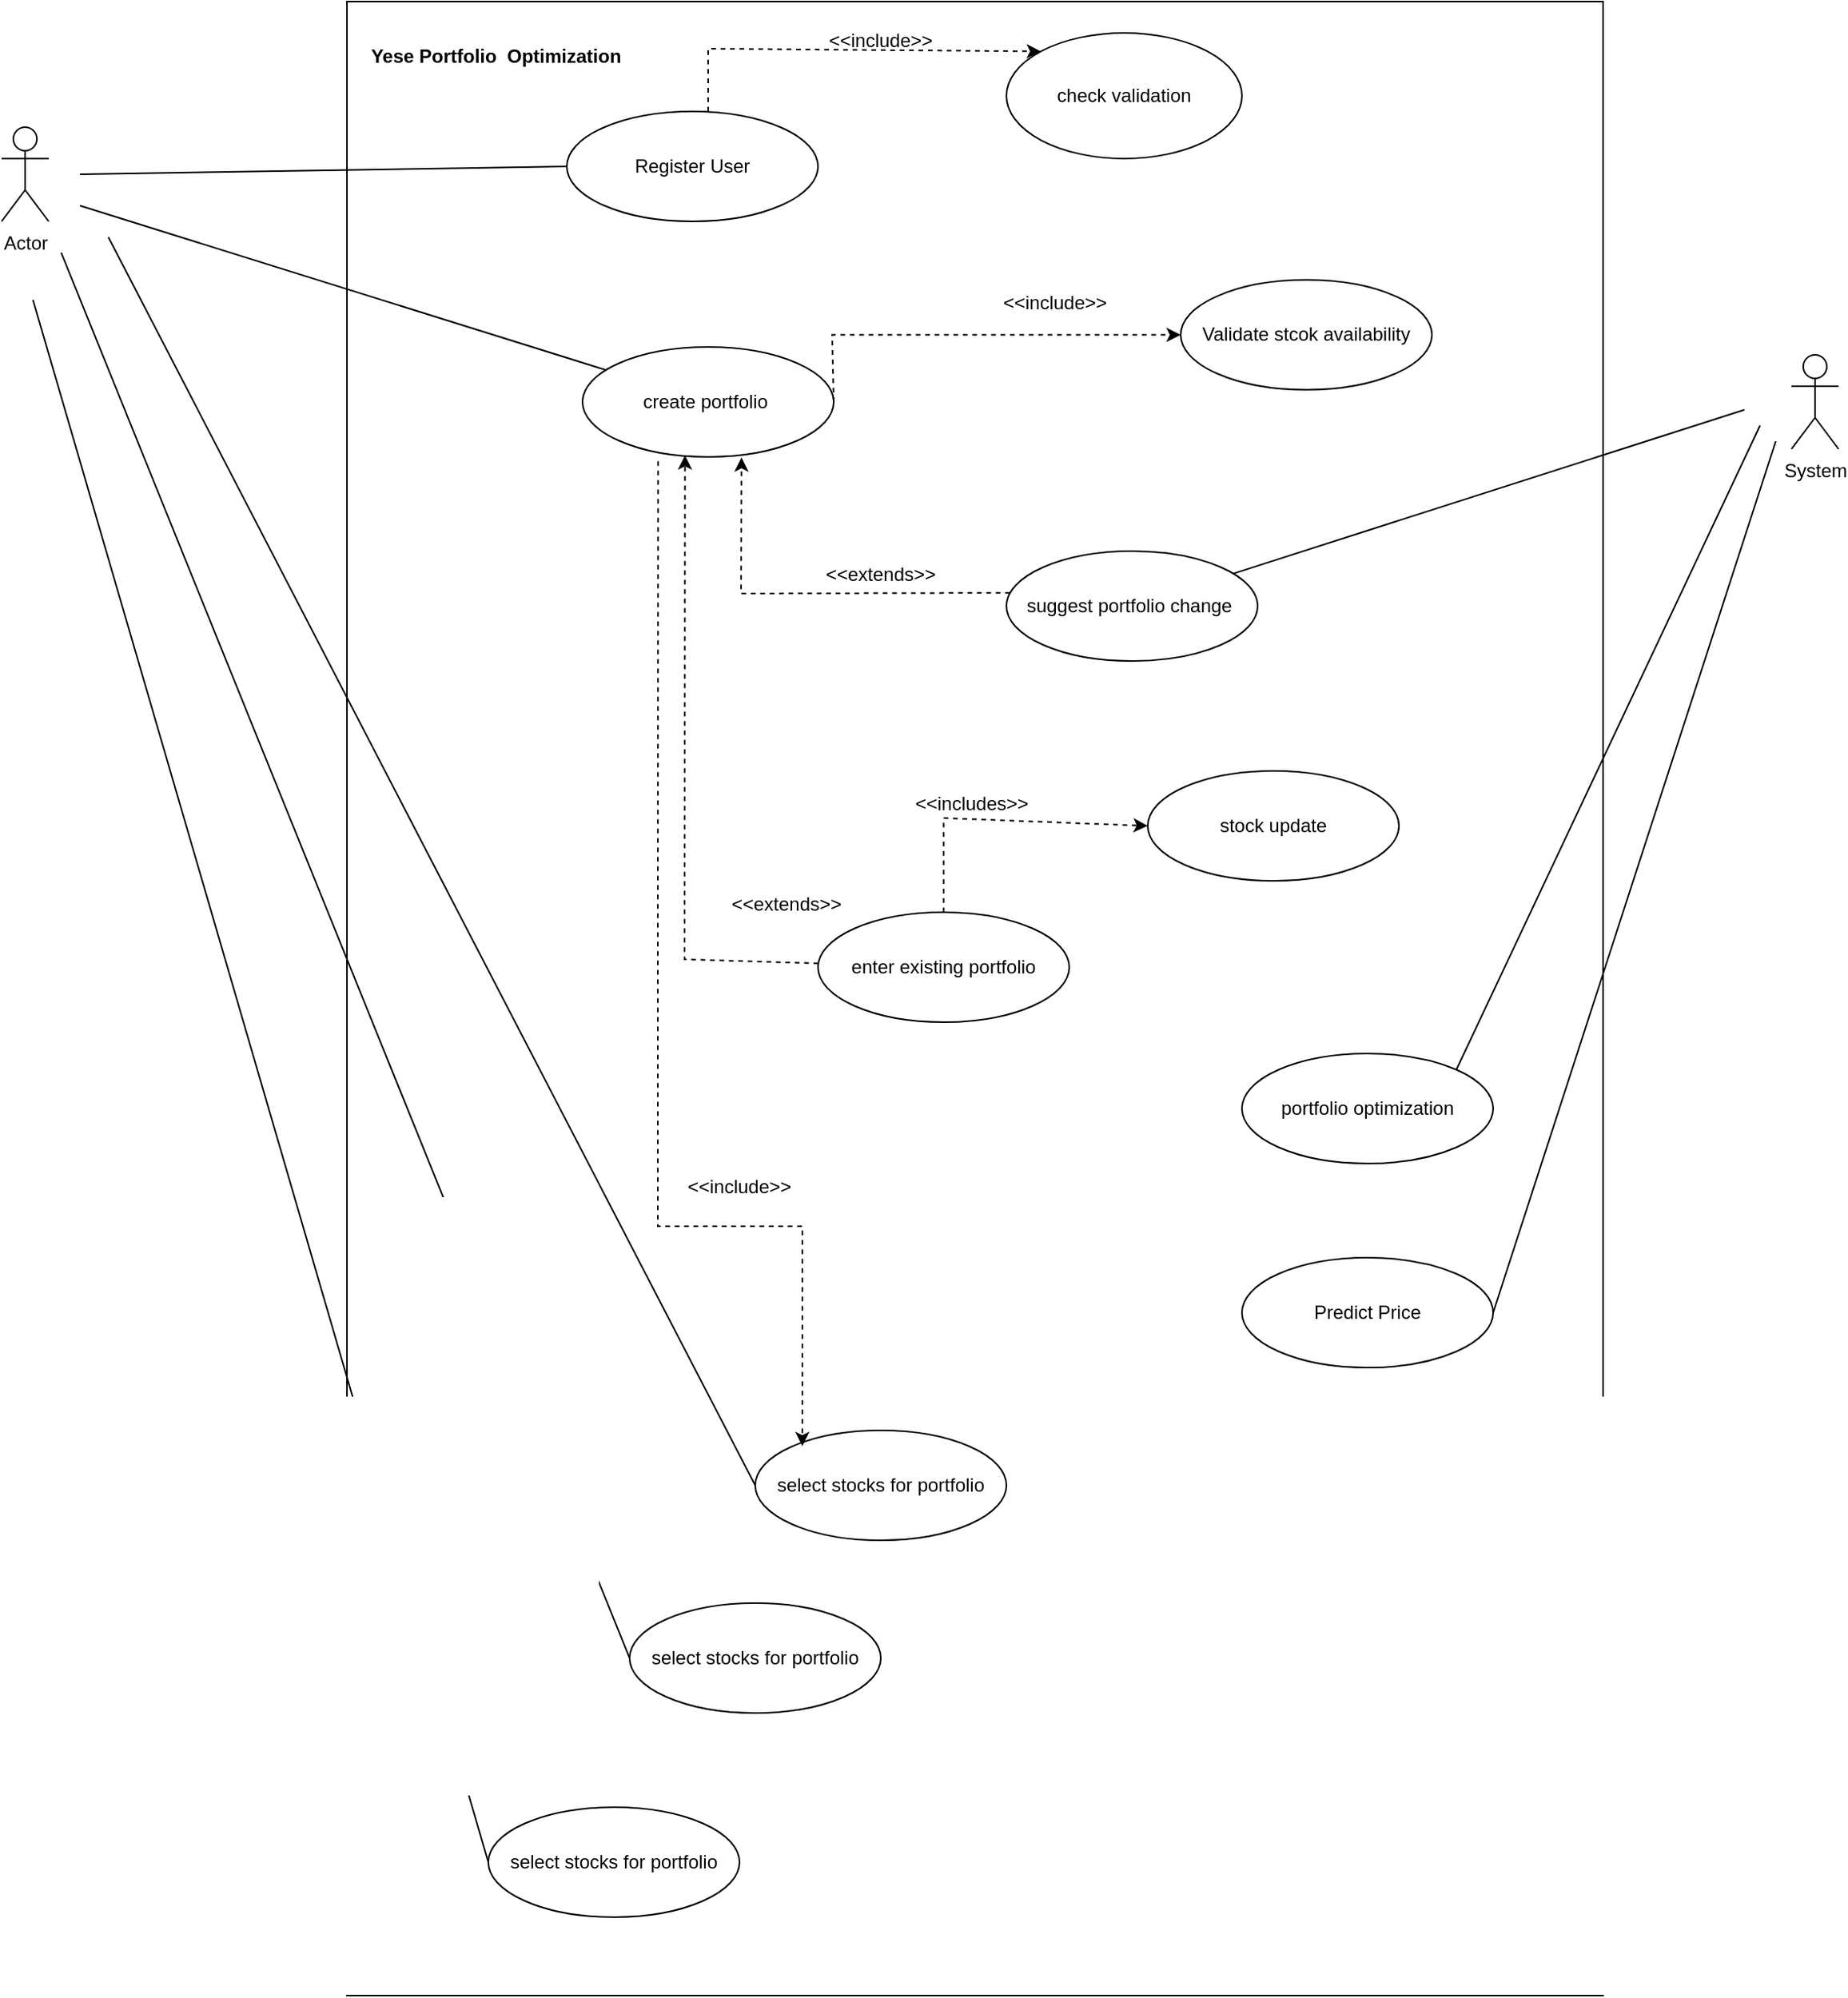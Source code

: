 <mxfile version="20.8.16" type="device" pages="2"><diagram name="use case proposal fyp" id="xMouy_pORwlsLdxLFGoD"><mxGraphModel dx="3744" dy="1242" grid="1" gridSize="10" guides="1" tooltips="1" connect="1" arrows="1" fold="1" page="1" pageScale="1" pageWidth="850" pageHeight="1100" math="0" shadow="0"><root><mxCell id="0"/><mxCell id="1" parent="0"/><mxCell id="m_iAeQ_ZHcUAoDyzhmrr-1" value="Actor" style="shape=umlActor;verticalLabelPosition=bottom;verticalAlign=top;html=1;outlineConnect=0;" vertex="1" parent="1"><mxGeometry x="-630" y="280" width="30" height="60" as="geometry"/></mxCell><mxCell id="m_iAeQ_ZHcUAoDyzhmrr-2" value="" style="rounded=0;whiteSpace=wrap;html=1;" vertex="1" parent="1"><mxGeometry x="-410" y="200" width="800" height="1270" as="geometry"/></mxCell><mxCell id="m_iAeQ_ZHcUAoDyzhmrr-3" value="Register User" style="ellipse;whiteSpace=wrap;html=1;" vertex="1" parent="1"><mxGeometry x="-270" y="270" width="160" height="70" as="geometry"/></mxCell><mxCell id="m_iAeQ_ZHcUAoDyzhmrr-4" value="&lt;b&gt;Yese Portfolio&amp;nbsp; Optimization&lt;/b&gt;" style="text;html=1;strokeColor=none;fillColor=none;align=center;verticalAlign=middle;whiteSpace=wrap;rounded=0;" vertex="1" parent="1"><mxGeometry x="-400" y="220" width="170" height="30" as="geometry"/></mxCell><mxCell id="m_iAeQ_ZHcUAoDyzhmrr-6" value="" style="endArrow=none;html=1;rounded=0;entryX=0;entryY=0.5;entryDx=0;entryDy=0;" edge="1" parent="1" target="m_iAeQ_ZHcUAoDyzhmrr-3"><mxGeometry width="50" height="50" relative="1" as="geometry"><mxPoint x="-580" y="310" as="sourcePoint"/><mxPoint x="-520" y="290" as="targetPoint"/></mxGeometry></mxCell><mxCell id="m_iAeQ_ZHcUAoDyzhmrr-7" value="" style="endArrow=classic;html=1;rounded=0;entryX=0;entryY=0;entryDx=0;entryDy=0;dashed=1;" edge="1" parent="1" target="m_iAeQ_ZHcUAoDyzhmrr-8"><mxGeometry width="50" height="50" relative="1" as="geometry"><mxPoint x="-180" y="270" as="sourcePoint"/><mxPoint x="-130" y="220" as="targetPoint"/><Array as="points"><mxPoint x="-180" y="230"/></Array></mxGeometry></mxCell><mxCell id="m_iAeQ_ZHcUAoDyzhmrr-8" value="check validation" style="ellipse;whiteSpace=wrap;html=1;" vertex="1" parent="1"><mxGeometry x="10" y="220" width="150" height="80" as="geometry"/></mxCell><mxCell id="m_iAeQ_ZHcUAoDyzhmrr-10" value="&amp;lt;&amp;lt;include&amp;gt;&amp;gt;" style="text;html=1;strokeColor=none;fillColor=none;align=center;verticalAlign=middle;whiteSpace=wrap;rounded=0;" vertex="1" parent="1"><mxGeometry x="-100" y="210" width="60" height="30" as="geometry"/></mxCell><mxCell id="m_iAeQ_ZHcUAoDyzhmrr-11" value="create portfolio&amp;nbsp;" style="ellipse;whiteSpace=wrap;html=1;" vertex="1" parent="1"><mxGeometry x="-260" y="420" width="160" height="70" as="geometry"/></mxCell><mxCell id="m_iAeQ_ZHcUAoDyzhmrr-12" value="suggest portfolio change&amp;nbsp;" style="ellipse;whiteSpace=wrap;html=1;" vertex="1" parent="1"><mxGeometry x="10" y="550" width="160" height="70" as="geometry"/></mxCell><mxCell id="m_iAeQ_ZHcUAoDyzhmrr-13" value="select stocks for portfolio" style="ellipse;whiteSpace=wrap;html=1;" vertex="1" parent="1"><mxGeometry x="-150" y="1110" width="160" height="70" as="geometry"/></mxCell><mxCell id="m_iAeQ_ZHcUAoDyzhmrr-14" value="" style="endArrow=none;html=1;rounded=0;" edge="1" parent="1" target="m_iAeQ_ZHcUAoDyzhmrr-11"><mxGeometry width="50" height="50" relative="1" as="geometry"><mxPoint x="-580" y="330" as="sourcePoint"/><mxPoint x="-260.0" y="315" as="targetPoint"/></mxGeometry></mxCell><mxCell id="m_iAeQ_ZHcUAoDyzhmrr-15" value="System" style="shape=umlActor;verticalLabelPosition=bottom;verticalAlign=top;html=1;outlineConnect=0;" vertex="1" parent="1"><mxGeometry x="510" y="425" width="30" height="60" as="geometry"/></mxCell><mxCell id="m_iAeQ_ZHcUAoDyzhmrr-16" value="" style="endArrow=none;html=1;rounded=0;" edge="1" parent="1" source="m_iAeQ_ZHcUAoDyzhmrr-12"><mxGeometry width="50" height="50" relative="1" as="geometry"><mxPoint x="-100" y="460" as="sourcePoint"/><mxPoint x="480" y="460" as="targetPoint"/></mxGeometry></mxCell><mxCell id="m_iAeQ_ZHcUAoDyzhmrr-19" value="" style="endArrow=classic;html=1;rounded=0;entryX=0.633;entryY=1.005;entryDx=0;entryDy=0;dashed=1;exitX=0.5;exitY=1;exitDx=0;exitDy=0;entryPerimeter=0;" edge="1" parent="1" target="m_iAeQ_ZHcUAoDyzhmrr-11"><mxGeometry width="50" height="50" relative="1" as="geometry"><mxPoint x="12.221" y="576.581" as="sourcePoint"/><mxPoint x="-200" y="615" as="targetPoint"/><Array as="points"><mxPoint x="-159" y="577"/></Array></mxGeometry></mxCell><mxCell id="m_iAeQ_ZHcUAoDyzhmrr-20" value="&amp;lt;&amp;lt;extends&amp;gt;&amp;gt;" style="text;html=1;strokeColor=none;fillColor=none;align=center;verticalAlign=middle;whiteSpace=wrap;rounded=0;" vertex="1" parent="1"><mxGeometry x="-100" y="550" width="60" height="30" as="geometry"/></mxCell><mxCell id="m_iAeQ_ZHcUAoDyzhmrr-24" value="" style="endArrow=classic;html=1;rounded=0;dashed=1;exitX=0.301;exitY=1.039;exitDx=0;exitDy=0;exitPerimeter=0;" edge="1" parent="1" source="m_iAeQ_ZHcUAoDyzhmrr-11"><mxGeometry width="50" height="50" relative="1" as="geometry"><mxPoint x="-260" y="570" as="sourcePoint"/><mxPoint x="-120" y="1120" as="targetPoint"/><Array as="points"><mxPoint x="-212" y="780"/><mxPoint x="-212" y="980"/><mxPoint x="-120" y="980"/></Array></mxGeometry></mxCell><mxCell id="m_iAeQ_ZHcUAoDyzhmrr-25" value="&amp;lt;&amp;lt;include&amp;gt;&amp;gt;" style="text;html=1;strokeColor=none;fillColor=none;align=center;verticalAlign=middle;whiteSpace=wrap;rounded=0;" vertex="1" parent="1"><mxGeometry x="-190" y="940" width="60" height="30" as="geometry"/></mxCell><mxCell id="m_iAeQ_ZHcUAoDyzhmrr-26" value="Validate stcok availability" style="ellipse;whiteSpace=wrap;html=1;" vertex="1" parent="1"><mxGeometry x="121" y="377.27" width="160" height="70" as="geometry"/></mxCell><mxCell id="m_iAeQ_ZHcUAoDyzhmrr-27" value="" style="endArrow=classic;html=1;rounded=0;entryX=0;entryY=0.5;entryDx=0;entryDy=0;dashed=1;exitX=1;exitY=0.5;exitDx=0;exitDy=0;" edge="1" parent="1" target="m_iAeQ_ZHcUAoDyzhmrr-26" source="m_iAeQ_ZHcUAoDyzhmrr-11"><mxGeometry width="50" height="50" relative="1" as="geometry"><mxPoint x="-100.84" y="210" as="sourcePoint"/><mxPoint x="43.221" y="373.851" as="targetPoint"/><Array as="points"><mxPoint x="-101" y="412.27"/></Array></mxGeometry></mxCell><mxCell id="m_iAeQ_ZHcUAoDyzhmrr-28" value="&amp;lt;&amp;lt;include&amp;gt;&amp;gt;" style="text;html=1;strokeColor=none;fillColor=none;align=center;verticalAlign=middle;whiteSpace=wrap;rounded=0;" vertex="1" parent="1"><mxGeometry x="11" y="377.27" width="60" height="30" as="geometry"/></mxCell><mxCell id="m_iAeQ_ZHcUAoDyzhmrr-29" value="portfolio optimization" style="ellipse;whiteSpace=wrap;html=1;" vertex="1" parent="1"><mxGeometry x="160" y="870" width="160" height="70" as="geometry"/></mxCell><mxCell id="m_iAeQ_ZHcUAoDyzhmrr-30" value="Predict Price" style="ellipse;whiteSpace=wrap;html=1;" vertex="1" parent="1"><mxGeometry x="160" y="1000" width="160" height="70" as="geometry"/></mxCell><mxCell id="m_iAeQ_ZHcUAoDyzhmrr-31" value="select stocks for portfolio" style="ellipse;whiteSpace=wrap;html=1;" vertex="1" parent="1"><mxGeometry x="-230" y="1220" width="160" height="70" as="geometry"/></mxCell><mxCell id="m_iAeQ_ZHcUAoDyzhmrr-32" value="select stocks for portfolio" style="ellipse;whiteSpace=wrap;html=1;" vertex="1" parent="1"><mxGeometry x="-320" y="1350" width="160" height="70" as="geometry"/></mxCell><mxCell id="m_iAeQ_ZHcUAoDyzhmrr-33" value="" style="endArrow=none;html=1;rounded=0;entryX=0;entryY=0.5;entryDx=0;entryDy=0;" edge="1" parent="1" target="m_iAeQ_ZHcUAoDyzhmrr-31"><mxGeometry width="50" height="50" relative="1" as="geometry"><mxPoint x="-592" y="359.9" as="sourcePoint"/><mxPoint x="-257.224" y="464.634" as="targetPoint"/></mxGeometry></mxCell><mxCell id="m_iAeQ_ZHcUAoDyzhmrr-34" value="" style="endArrow=none;html=1;rounded=0;entryX=0;entryY=0.5;entryDx=0;entryDy=0;" edge="1" parent="1" target="m_iAeQ_ZHcUAoDyzhmrr-32"><mxGeometry width="50" height="50" relative="1" as="geometry"><mxPoint x="-610" y="390" as="sourcePoint"/><mxPoint x="-168" y="1132.37" as="targetPoint"/></mxGeometry></mxCell><mxCell id="m_iAeQ_ZHcUAoDyzhmrr-35" value="" style="endArrow=none;html=1;rounded=0;entryX=0;entryY=0.5;entryDx=0;entryDy=0;" edge="1" parent="1" target="m_iAeQ_ZHcUAoDyzhmrr-13"><mxGeometry width="50" height="50" relative="1" as="geometry"><mxPoint x="-562" y="350.0" as="sourcePoint"/><mxPoint x="-120" y="1020" as="targetPoint"/></mxGeometry></mxCell><mxCell id="m_iAeQ_ZHcUAoDyzhmrr-36" value="" style="endArrow=none;html=1;rounded=0;exitX=1;exitY=0;exitDx=0;exitDy=0;" edge="1" parent="1" source="m_iAeQ_ZHcUAoDyzhmrr-29"><mxGeometry width="50" height="50" relative="1" as="geometry"><mxPoint x="164.535" y="574.316" as="sourcePoint"/><mxPoint x="490" y="470" as="targetPoint"/></mxGeometry></mxCell><mxCell id="m_iAeQ_ZHcUAoDyzhmrr-37" value="" style="endArrow=none;html=1;rounded=0;exitX=1;exitY=0.5;exitDx=0;exitDy=0;" edge="1" parent="1" source="m_iAeQ_ZHcUAoDyzhmrr-30"><mxGeometry width="50" height="50" relative="1" as="geometry"><mxPoint x="306.569" y="890.251" as="sourcePoint"/><mxPoint x="500" y="480" as="targetPoint"/></mxGeometry></mxCell><mxCell id="m_iAeQ_ZHcUAoDyzhmrr-38" value="enter existing portfolio" style="ellipse;whiteSpace=wrap;html=1;" vertex="1" parent="1"><mxGeometry x="-110" y="780" width="160" height="70" as="geometry"/></mxCell><mxCell id="m_iAeQ_ZHcUAoDyzhmrr-42" value="" style="endArrow=classic;html=1;rounded=0;entryX=0.408;entryY=0.986;entryDx=0;entryDy=0;dashed=1;entryPerimeter=0;" edge="1" parent="1" source="m_iAeQ_ZHcUAoDyzhmrr-38" target="m_iAeQ_ZHcUAoDyzhmrr-11"><mxGeometry width="50" height="50" relative="1" as="geometry"><mxPoint x="26.111" y="696.581" as="sourcePoint"/><mxPoint x="-166.11" y="610" as="targetPoint"/><Array as="points"><mxPoint x="-195" y="810"/></Array></mxGeometry></mxCell><mxCell id="m_iAeQ_ZHcUAoDyzhmrr-43" value="&amp;lt;&amp;lt;extends&amp;gt;&amp;gt;" style="text;html=1;strokeColor=none;fillColor=none;align=center;verticalAlign=middle;whiteSpace=wrap;rounded=0;" vertex="1" parent="1"><mxGeometry x="-160" y="760" width="60" height="30" as="geometry"/></mxCell><mxCell id="m_iAeQ_ZHcUAoDyzhmrr-44" value="stock update" style="ellipse;whiteSpace=wrap;html=1;" vertex="1" parent="1"><mxGeometry x="100" y="690" width="160" height="70" as="geometry"/></mxCell><mxCell id="m_iAeQ_ZHcUAoDyzhmrr-47" value="" style="endArrow=classic;html=1;rounded=0;entryX=0;entryY=0.5;entryDx=0;entryDy=0;dashed=1;exitX=0.5;exitY=0;exitDx=0;exitDy=0;" edge="1" parent="1" source="m_iAeQ_ZHcUAoDyzhmrr-38" target="m_iAeQ_ZHcUAoDyzhmrr-44"><mxGeometry width="50" height="50" relative="1" as="geometry"><mxPoint x="-172.32" y="490" as="sourcePoint"/><mxPoint x="-87.409" y="813.562" as="targetPoint"/><Array as="points"><mxPoint x="-30" y="720"/></Array></mxGeometry></mxCell><mxCell id="m_iAeQ_ZHcUAoDyzhmrr-48" value="&amp;lt;&amp;lt;includes&amp;gt;&amp;gt;" style="text;html=1;strokeColor=none;fillColor=none;align=center;verticalAlign=middle;whiteSpace=wrap;rounded=0;" vertex="1" parent="1"><mxGeometry x="-42.5" y="695.98" width="60" height="30" as="geometry"/></mxCell></root></mxGraphModel></diagram><diagram id="egqWT6CQ4dvhjkzluMQL" name="system flow"><mxGraphModel dx="1128" dy="995" grid="1" gridSize="10" guides="1" tooltips="1" connect="1" arrows="1" fold="1" page="1" pageScale="1" pageWidth="850" pageHeight="1100" math="0" shadow="0"><root><mxCell id="0"/><mxCell id="1" parent="0"/><mxCell id="Z_OkHo6EGUUVzBRIOE5e-3" style="edgeStyle=orthogonalEdgeStyle;rounded=0;orthogonalLoop=1;jettySize=auto;html=1;entryX=0.5;entryY=0;entryDx=0;entryDy=0;" edge="1" parent="1" source="Z_OkHo6EGUUVzBRIOE5e-1" target="Z_OkHo6EGUUVzBRIOE5e-2"><mxGeometry relative="1" as="geometry"/></mxCell><mxCell id="Z_OkHo6EGUUVzBRIOE5e-1" value="Historical stock data(CSV)" style="rounded=1;whiteSpace=wrap;html=1;" vertex="1" parent="1"><mxGeometry x="190" y="160" width="190" height="60" as="geometry"/></mxCell><mxCell id="Z_OkHo6EGUUVzBRIOE5e-2" value="Preprocessing Data" style="rounded=1;whiteSpace=wrap;html=1;" vertex="1" parent="1"><mxGeometry x="190" y="310" width="190" height="60" as="geometry"/></mxCell><mxCell id="Z_OkHo6EGUUVzBRIOE5e-4" style="edgeStyle=orthogonalEdgeStyle;rounded=0;orthogonalLoop=1;jettySize=auto;html=1;entryX=0.5;entryY=0;entryDx=0;entryDy=0;" edge="1" parent="1" target="Z_OkHo6EGUUVzBRIOE5e-5"><mxGeometry relative="1" as="geometry"><mxPoint x="285" y="370" as="sourcePoint"/></mxGeometry></mxCell><mxCell id="Z_OkHo6EGUUVzBRIOE5e-5" value="Feature Engineering" style="rounded=1;whiteSpace=wrap;html=1;" vertex="1" parent="1"><mxGeometry x="190" y="460" width="190" height="60" as="geometry"/></mxCell><mxCell id="Z_OkHo6EGUUVzBRIOE5e-6" style="edgeStyle=orthogonalEdgeStyle;rounded=0;orthogonalLoop=1;jettySize=auto;html=1;entryX=0.5;entryY=0;entryDx=0;entryDy=0;" edge="1" parent="1" target="Z_OkHo6EGUUVzBRIOE5e-7"><mxGeometry relative="1" as="geometry"><mxPoint x="285" y="520" as="sourcePoint"/></mxGeometry></mxCell><mxCell id="Z_OkHo6EGUUVzBRIOE5e-7" value="Train Stock Price Prediction Model&lt;br&gt;(LSTM/GRU)" style="rounded=1;whiteSpace=wrap;html=1;" vertex="1" parent="1"><mxGeometry x="190" y="610" width="190" height="60" as="geometry"/></mxCell><mxCell id="Z_OkHo6EGUUVzBRIOE5e-8" style="edgeStyle=orthogonalEdgeStyle;rounded=0;orthogonalLoop=1;jettySize=auto;html=1;entryX=0.5;entryY=0;entryDx=0;entryDy=0;" edge="1" parent="1" target="Z_OkHo6EGUUVzBRIOE5e-9"><mxGeometry relative="1" as="geometry"><mxPoint x="285" y="670" as="sourcePoint"/></mxGeometry></mxCell><mxCell id="Z_OkHo6EGUUVzBRIOE5e-9" value="Predict Future Stock Prices" style="rounded=1;whiteSpace=wrap;html=1;" vertex="1" parent="1"><mxGeometry x="190" y="760" width="190" height="60" as="geometry"/></mxCell><mxCell id="Z_OkHo6EGUUVzBRIOE5e-10" style="edgeStyle=orthogonalEdgeStyle;rounded=0;orthogonalLoop=1;jettySize=auto;html=1;entryX=0.5;entryY=0;entryDx=0;entryDy=0;" edge="1" parent="1" target="Z_OkHo6EGUUVzBRIOE5e-11"><mxGeometry relative="1" as="geometry"><mxPoint x="285" y="820" as="sourcePoint"/></mxGeometry></mxCell><mxCell id="Z_OkHo6EGUUVzBRIOE5e-11" value="Use Predictions in Modern Portfolio Theory(MPT)" style="rounded=1;whiteSpace=wrap;html=1;" vertex="1" parent="1"><mxGeometry x="190" y="910" width="190" height="60" as="geometry"/></mxCell><mxCell id="Z_OkHo6EGUUVzBRIOE5e-14" style="edgeStyle=orthogonalEdgeStyle;rounded=0;orthogonalLoop=1;jettySize=auto;html=1;entryX=0.5;entryY=0;entryDx=0;entryDy=0;" edge="1" parent="1" target="Z_OkHo6EGUUVzBRIOE5e-15"><mxGeometry relative="1" as="geometry"><mxPoint x="285" y="970" as="sourcePoint"/></mxGeometry></mxCell><mxCell id="Z_OkHo6EGUUVzBRIOE5e-15" value="Portfolio Optimization (Existing or new)" style="rounded=1;whiteSpace=wrap;html=1;" vertex="1" parent="1"><mxGeometry x="190" y="1050" width="190" height="60" as="geometry"/></mxCell><mxCell id="Z_OkHo6EGUUVzBRIOE5e-16" style="edgeStyle=orthogonalEdgeStyle;rounded=0;orthogonalLoop=1;jettySize=auto;html=1;entryX=0.5;entryY=0;entryDx=0;entryDy=0;" edge="1" parent="1" target="Z_OkHo6EGUUVzBRIOE5e-17"><mxGeometry relative="1" as="geometry"><mxPoint x="285" y="1110.0" as="sourcePoint"/></mxGeometry></mxCell><mxCell id="Z_OkHo6EGUUVzBRIOE5e-17" value="Streamlit UI shows Optimized Portfolio" style="rounded=1;whiteSpace=wrap;html=1;" vertex="1" parent="1"><mxGeometry x="185" y="1210" width="200" height="60" as="geometry"/></mxCell><mxCell id="Z_OkHo6EGUUVzBRIOE5e-19" style="rounded=0;orthogonalLoop=1;jettySize=auto;html=1;exitX=1;exitY=0.5;exitDx=0;exitDy=0;" edge="1" parent="1" source="Z_OkHo6EGUUVzBRIOE5e-11"><mxGeometry relative="1" as="geometry"><mxPoint x="295" y="980.0" as="sourcePoint"/><mxPoint x="520" y="940" as="targetPoint"/></mxGeometry></mxCell><mxCell id="Z_OkHo6EGUUVzBRIOE5e-20" value="Streamlit UI Displays Portfolio Suggestions" style="rounded=1;whiteSpace=wrap;html=1;" vertex="1" parent="1"><mxGeometry x="520" y="920" width="190" height="60" as="geometry"/></mxCell><mxCell id="Z_OkHo6EGUUVzBRIOE5e-24" style="rounded=0;orthogonalLoop=1;jettySize=auto;html=1;exitX=1;exitY=0.5;exitDx=0;exitDy=0;" edge="1" parent="1"><mxGeometry relative="1" as="geometry"><mxPoint x="380.0" y="1080.0" as="sourcePoint"/><mxPoint x="520" y="1080.0" as="targetPoint"/></mxGeometry></mxCell><mxCell id="Z_OkHo6EGUUVzBRIOE5e-25" value="Optimize User's Portfolio" style="rounded=1;whiteSpace=wrap;html=1;" vertex="1" parent="1"><mxGeometry x="520" y="1060" width="190" height="60" as="geometry"/></mxCell><mxCell id="Z_OkHo6EGUUVzBRIOE5e-26" style="rounded=0;orthogonalLoop=1;jettySize=auto;html=1;exitX=1;exitY=0.5;exitDx=0;exitDy=0;" edge="1" parent="1"><mxGeometry relative="1" as="geometry"><mxPoint x="385.0" y="1240.0" as="sourcePoint"/><mxPoint x="525" y="1240.0" as="targetPoint"/></mxGeometry></mxCell><mxCell id="Z_OkHo6EGUUVzBRIOE5e-27" value="User Updates or Finalizes Portfolio" style="rounded=1;whiteSpace=wrap;html=1;" vertex="1" parent="1"><mxGeometry x="520" y="1210" width="190" height="60" as="geometry"/></mxCell><mxCell id="Z_OkHo6EGUUVzBRIOE5e-28" style="rounded=0;orthogonalLoop=1;jettySize=auto;html=1;exitX=1;exitY=0.5;exitDx=0;exitDy=0;" edge="1" parent="1"><mxGeometry relative="1" as="geometry"><mxPoint x="380.0" y="790.0" as="sourcePoint"/><mxPoint x="520" y="790.0" as="targetPoint"/></mxGeometry></mxCell><mxCell id="Z_OkHo6EGUUVzBRIOE5e-29" value="FastAPI Predicts Future Prices" style="rounded=1;whiteSpace=wrap;html=1;" vertex="1" parent="1"><mxGeometry x="520" y="770" width="190" height="60" as="geometry"/></mxCell><mxCell id="Z_OkHo6EGUUVzBRIOE5e-30" style="rounded=0;orthogonalLoop=1;jettySize=auto;html=1;exitX=1;exitY=0.5;exitDx=0;exitDy=0;" edge="1" parent="1"><mxGeometry relative="1" as="geometry"><mxPoint x="380.0" y="640.0" as="sourcePoint"/><mxPoint x="520" y="640.0" as="targetPoint"/></mxGeometry></mxCell><mxCell id="Z_OkHo6EGUUVzBRIOE5e-31" value="Retrain Model on new data(after a time period)" style="rounded=1;whiteSpace=wrap;html=1;" vertex="1" parent="1"><mxGeometry x="520" y="620" width="190" height="60" as="geometry"/></mxCell><mxCell id="Z_OkHo6EGUUVzBRIOE5e-32" style="rounded=0;orthogonalLoop=1;jettySize=auto;html=1;exitX=1;exitY=0.5;exitDx=0;exitDy=0;" edge="1" parent="1"><mxGeometry relative="1" as="geometry"><mxPoint x="710.0" y="1090" as="sourcePoint"/><mxPoint x="850" y="1090" as="targetPoint"/></mxGeometry></mxCell><mxCell id="Z_OkHo6EGUUVzBRIOE5e-33" value="FastAPI Computes Optimized Portfolio Based on Risk &amp;amp; Return" style="rounded=1;whiteSpace=wrap;html=1;" vertex="1" parent="1"><mxGeometry x="850" y="1070" width="190" height="60" as="geometry"/></mxCell></root></mxGraphModel></diagram></mxfile>
